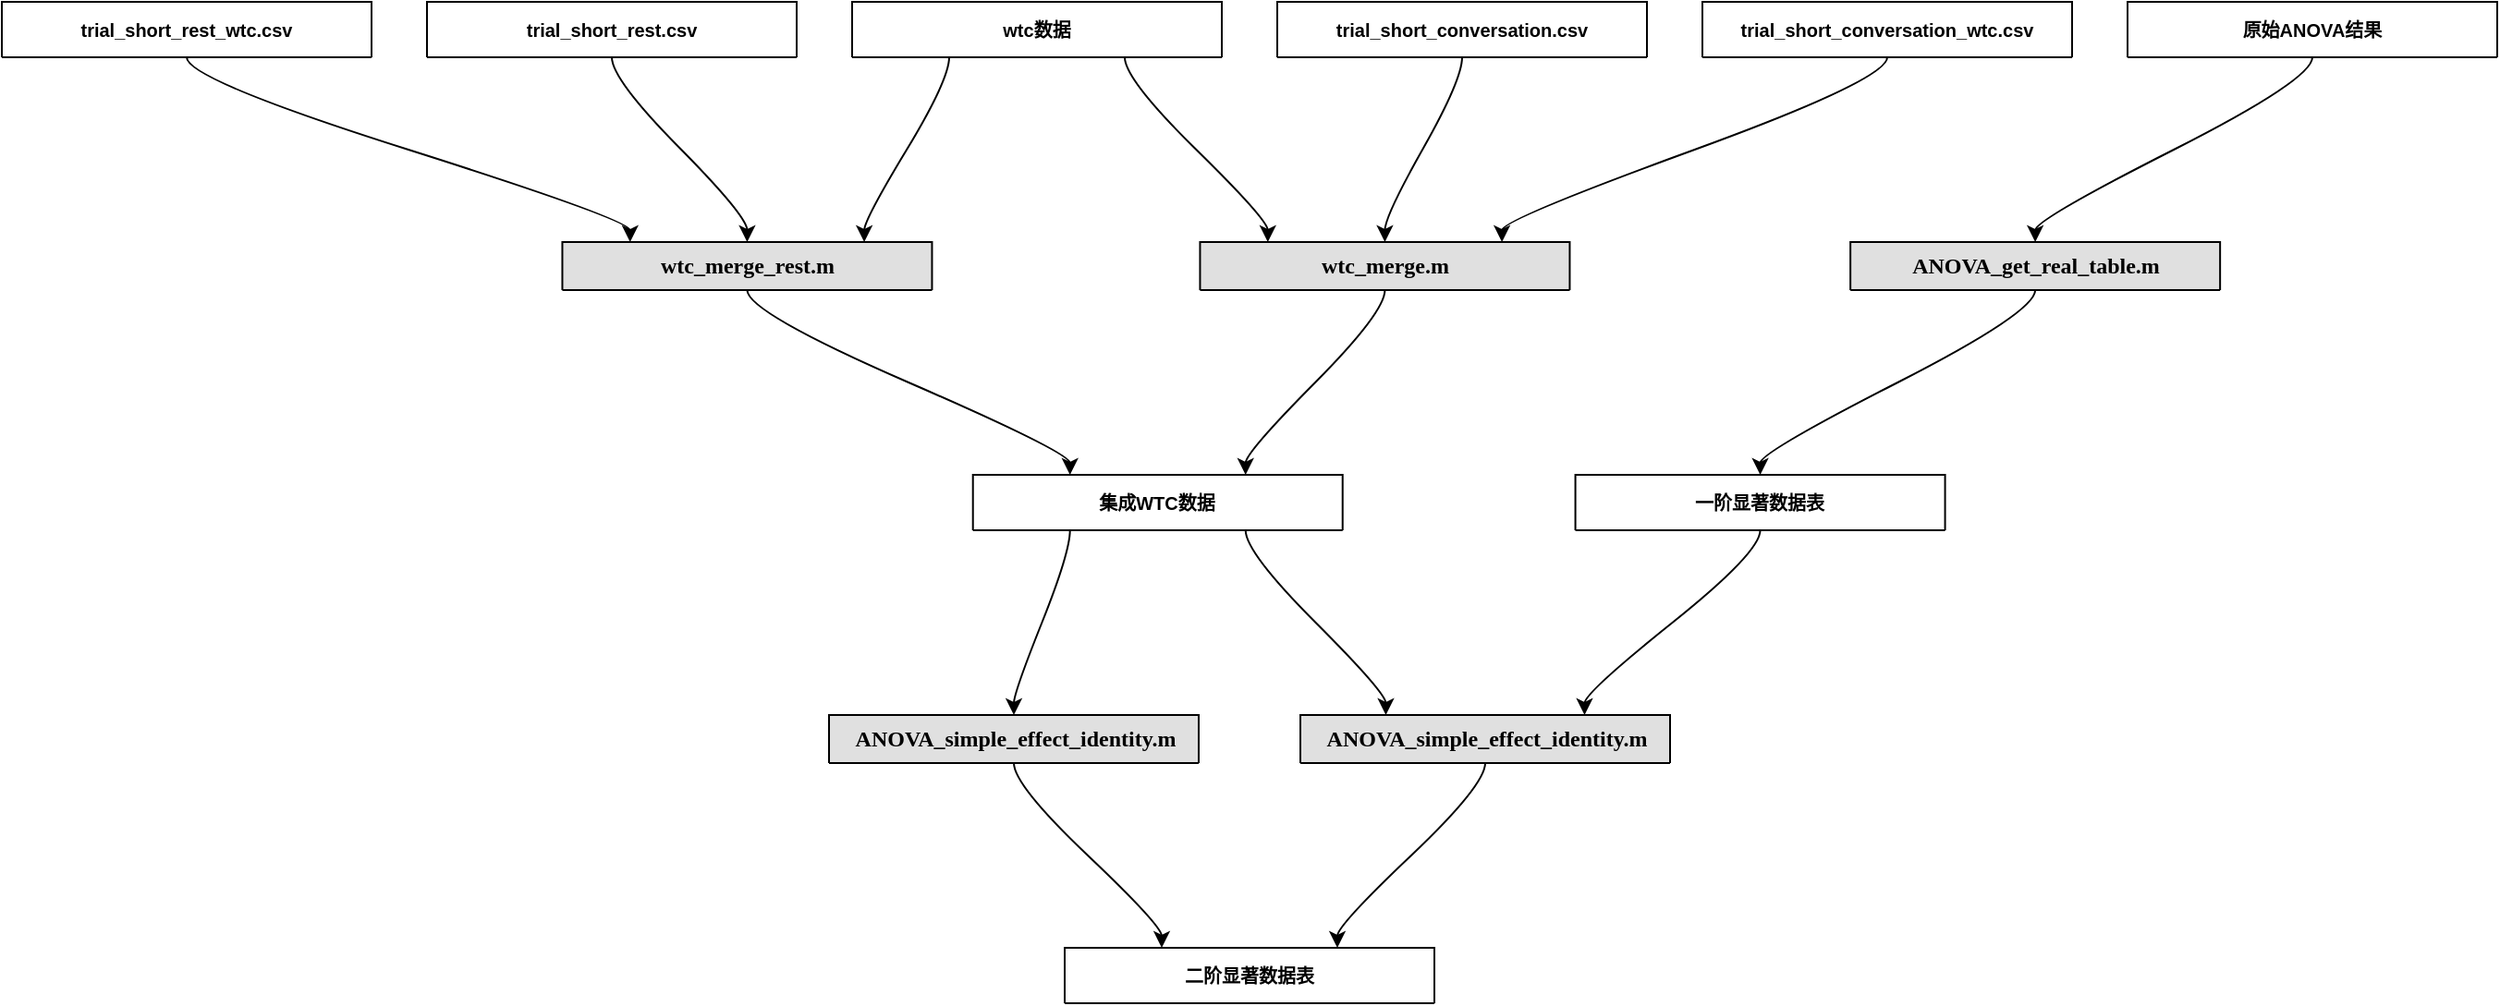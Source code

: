 <mxfile version="15.9.4" type="github">
  <diagram name="Page-1" id="52a04d89-c75d-2922-d76d-85b35f80e030">
    <mxGraphModel dx="1395" dy="869" grid="1" gridSize="10" guides="1" tooltips="1" connect="1" arrows="1" fold="1" page="1" pageScale="1" pageWidth="1100" pageHeight="850" background="none" math="0" shadow="0">
      <root>
        <mxCell id="0" />
        <mxCell id="1" parent="0" />
        <mxCell id="sphz6j1oBzilMwv7ZF1X-43" style="edgeStyle=orthogonalEdgeStyle;rounded=0;orthogonalLoop=1;jettySize=auto;html=1;orthogonal=1;elbow=vertical;curved=1;noEdgeStyle=1;" edge="1" parent="1" source="JplWnELaZJ_1SYTGNvaw-16" target="sphz6j1oBzilMwv7ZF1X-17">
          <mxGeometry relative="1" as="geometry">
            <Array as="points">
              <mxPoint x="748.223" y="168" />
              <mxPoint x="672.861" y="244" />
            </Array>
          </mxGeometry>
        </mxCell>
        <mxCell id="JplWnELaZJ_1SYTGNvaw-16" value="&lt;b&gt;wtc_merge.m&lt;/b&gt;" style="swimlane;html=1;fontStyle=0;childLayout=stackLayout;horizontal=1;startSize=26;fillColor=#e0e0e0;horizontalStack=0;resizeParent=1;resizeLast=0;collapsible=1;marginBottom=0;swimlaneFillColor=#ffffff;align=center;rounded=1;shadow=0;comic=0;labelBackgroundColor=none;strokeWidth=1;fontFamily=Verdana;fontSize=12" parent="1" vertex="1" collapsed="1">
          <mxGeometry x="648.223" y="130" width="200" height="26" as="geometry">
            <mxRectangle x="672.5" y="170" width="200" height="100" as="alternateBounds" />
          </mxGeometry>
        </mxCell>
        <mxCell id="JplWnELaZJ_1SYTGNvaw-17" value="所有被试数据按照条件和lag合并到一个文件" style="text;html=1;strokeColor=none;fillColor=none;spacingLeft=4;spacingRight=4;whiteSpace=wrap;overflow=hidden;rotatable=0;points=[[0,0.5],[1,0.5]];portConstraint=eastwest;align=center;" parent="JplWnELaZJ_1SYTGNvaw-16" vertex="1">
          <mxGeometry y="26" width="200" height="74" as="geometry" />
        </mxCell>
        <mxCell id="sphz6j1oBzilMwv7ZF1X-34" style="edgeStyle=orthogonalEdgeStyle;rounded=0;orthogonalLoop=1;jettySize=auto;html=1;orthogonal=1;elbow=vertical;curved=1;noEdgeStyle=1;" edge="1" parent="1" source="sphz6j1oBzilMwv7ZF1X-1" target="sphz6j1oBzilMwv7ZF1X-20">
          <mxGeometry relative="1" as="geometry">
            <Array as="points">
              <mxPoint x="512.5" y="42" />
              <mxPoint x="466.556" y="118" />
            </Array>
          </mxGeometry>
        </mxCell>
        <mxCell id="sphz6j1oBzilMwv7ZF1X-39" style="edgeStyle=orthogonalEdgeStyle;rounded=0;orthogonalLoop=1;jettySize=auto;html=1;orthogonal=1;elbow=vertical;curved=1;noEdgeStyle=1;" edge="1" parent="1" source="sphz6j1oBzilMwv7ZF1X-1" target="JplWnELaZJ_1SYTGNvaw-16">
          <mxGeometry relative="1" as="geometry">
            <Array as="points">
              <mxPoint x="607.5" y="42" />
              <mxPoint x="684.889" y="118" />
            </Array>
          </mxGeometry>
        </mxCell>
        <mxCell id="sphz6j1oBzilMwv7ZF1X-1" value="wtc数据" style="swimlane;fontStyle=1;childLayout=stackLayout;horizontal=1;startSize=30;horizontalStack=0;resizeParent=1;resizeParentMax=0;resizeLast=0;collapsible=1;marginBottom=0;swimlaneLine=1;glass=0;sketch=0;shadow=0;gradientColor=none;swimlaneFillColor=none;whiteSpace=wrap;fontSize=10;html=0;" vertex="1" collapsed="1" parent="1">
          <mxGeometry x="460" width="200" height="30" as="geometry">
            <mxRectangle x="500" y="40" width="200" height="130" as="alternateBounds" />
          </mxGeometry>
        </mxCell>
        <mxCell id="sphz6j1oBzilMwv7ZF1X-2" value="说明：原始wtc数据，，包含ch x fs 信息，" style="text;strokeColor=none;fillColor=none;align=left;verticalAlign=middle;spacingLeft=4;spacingRight=4;overflow=hidden;points=[[0,0.5],[1,0.5]];portConstraint=eastwest;rotatable=0;fontStyle=0;whiteSpace=wrap;fontSize=10;html=0;aspect=fixed;" vertex="1" parent="sphz6j1oBzilMwv7ZF1X-1">
          <mxGeometry y="30" width="200" height="50" as="geometry" />
        </mxCell>
        <mxCell id="sphz6j1oBzilMwv7ZF1X-3" value="结构：每个被试文件夹下wtc文件夹，每个lag一个文件夹，文件夹内有五个条件的mat文件尾缀为WTC" style="text;strokeColor=none;fillColor=none;align=left;verticalAlign=middle;spacingLeft=4;spacingRight=4;overflow=hidden;points=[[0,0.5],[1,0.5]];portConstraint=eastwest;rotatable=0;fontStyle=0;whiteSpace=wrap;fontSize=10;html=0;aspect=fixed;" vertex="1" parent="sphz6j1oBzilMwv7ZF1X-1">
          <mxGeometry y="80" width="200" height="50" as="geometry" />
        </mxCell>
        <mxCell id="sphz6j1oBzilMwv7ZF1X-36" style="edgeStyle=orthogonalEdgeStyle;rounded=0;orthogonalLoop=1;jettySize=auto;html=1;orthogonal=1;elbow=vertical;curved=1;noEdgeStyle=1;" edge="1" parent="1" source="JplWnELaZJ_1SYTGNvaw-7" target="sphz6j1oBzilMwv7ZF1X-20">
          <mxGeometry relative="1" as="geometry">
            <Array as="points">
              <mxPoint x="100" y="42" />
              <mxPoint x="339.889" y="118" />
            </Array>
          </mxGeometry>
        </mxCell>
        <mxCell id="JplWnELaZJ_1SYTGNvaw-7" value="trial_short_rest_wtc.csv" style="swimlane;fontStyle=1;childLayout=stackLayout;horizontal=1;startSize=30;horizontalStack=0;resizeParent=1;resizeParentMax=0;resizeLast=0;collapsible=1;marginBottom=0;swimlaneLine=1;glass=0;sketch=0;shadow=0;gradientColor=none;swimlaneFillColor=none;whiteSpace=wrap;fontSize=10;" parent="1" vertex="1" collapsed="1">
          <mxGeometry width="200" height="30" as="geometry">
            <mxRectangle x="40" y="40" width="200" height="130" as="alternateBounds" />
          </mxGeometry>
        </mxCell>
        <mxCell id="JplWnELaZJ_1SYTGNvaw-8" value="说明：wtc trial水平的信息，多了lag维度，包含wtc文件名" style="text;strokeColor=none;fillColor=none;align=left;verticalAlign=middle;spacingLeft=4;spacingRight=4;overflow=hidden;points=[[0,0.5],[1,0.5]];portConstraint=eastwest;rotatable=0;fontStyle=0;whiteSpace=wrap;fontSize=10;" parent="JplWnELaZJ_1SYTGNvaw-7" vertex="1">
          <mxGeometry y="30" width="200" height="50" as="geometry" />
        </mxCell>
        <mxCell id="JplWnELaZJ_1SYTGNvaw-9" value="结构：functionT文件夹" style="text;strokeColor=none;fillColor=none;align=left;verticalAlign=middle;spacingLeft=4;spacingRight=4;overflow=hidden;points=[[0,0.5],[1,0.5]];portConstraint=eastwest;rotatable=0;fontStyle=0;whiteSpace=wrap;fontSize=10;" parent="JplWnELaZJ_1SYTGNvaw-7" vertex="1">
          <mxGeometry y="80" width="200" height="50" as="geometry" />
        </mxCell>
        <mxCell id="sphz6j1oBzilMwv7ZF1X-40" style="edgeStyle=orthogonalEdgeStyle;rounded=0;orthogonalLoop=1;jettySize=auto;html=1;orthogonal=1;elbow=vertical;curved=1;noEdgeStyle=1;" edge="1" parent="1" source="sphz6j1oBzilMwv7ZF1X-4" target="JplWnELaZJ_1SYTGNvaw-16">
          <mxGeometry relative="1" as="geometry">
            <Array as="points">
              <mxPoint x="790" y="42" />
              <mxPoint x="748.223" y="116" />
            </Array>
          </mxGeometry>
        </mxCell>
        <mxCell id="sphz6j1oBzilMwv7ZF1X-4" value="trial_short_conversation.csv" style="swimlane;fontStyle=1;childLayout=stackLayout;horizontal=1;startSize=30;horizontalStack=0;resizeParent=1;resizeParentMax=0;resizeLast=0;collapsible=1;marginBottom=0;swimlaneLine=1;glass=0;sketch=0;shadow=0;gradientColor=none;swimlaneFillColor=none;whiteSpace=wrap;fontSize=10;html=0;" vertex="1" collapsed="1" parent="1">
          <mxGeometry x="690" width="200" height="30" as="geometry">
            <mxRectangle x="730" y="40" width="200" height="130" as="alternateBounds" />
          </mxGeometry>
        </mxCell>
        <mxCell id="sphz6j1oBzilMwv7ZF1X-5" value="说明：行为trial水平的行为信息，包含trait数据和nirs文件名" style="text;strokeColor=none;fillColor=none;align=left;verticalAlign=middle;spacingLeft=4;spacingRight=4;overflow=hidden;points=[[0,0.5],[1,0.5]];portConstraint=eastwest;rotatable=0;fontStyle=0;whiteSpace=wrap;fontSize=10;html=0;aspect=fixed;" vertex="1" parent="sphz6j1oBzilMwv7ZF1X-4">
          <mxGeometry y="30" width="200" height="50" as="geometry" />
        </mxCell>
        <mxCell id="sphz6j1oBzilMwv7ZF1X-6" value="结构：functionT文件夹" style="text;strokeColor=none;fillColor=none;align=left;verticalAlign=middle;spacingLeft=4;spacingRight=4;overflow=hidden;points=[[0,0.5],[1,0.5]];portConstraint=eastwest;rotatable=0;fontStyle=0;whiteSpace=wrap;fontSize=10;html=0;aspect=fixed;" vertex="1" parent="sphz6j1oBzilMwv7ZF1X-4">
          <mxGeometry y="80" width="200" height="50" as="geometry" />
        </mxCell>
        <mxCell id="sphz6j1oBzilMwv7ZF1X-35" style="edgeStyle=orthogonalEdgeStyle;rounded=0;orthogonalLoop=1;jettySize=auto;html=1;orthogonal=1;elbow=vertical;curved=1;noEdgeStyle=1;" edge="1" parent="1" source="sphz6j1oBzilMwv7ZF1X-8" target="sphz6j1oBzilMwv7ZF1X-20">
          <mxGeometry relative="1" as="geometry">
            <Array as="points">
              <mxPoint x="330" y="42" />
              <mxPoint x="403.223" y="116" />
            </Array>
          </mxGeometry>
        </mxCell>
        <mxCell id="sphz6j1oBzilMwv7ZF1X-8" value="trial_short_rest.csv" style="swimlane;fontStyle=1;childLayout=stackLayout;horizontal=1;startSize=30;horizontalStack=0;resizeParent=1;resizeParentMax=0;resizeLast=0;collapsible=1;marginBottom=0;swimlaneLine=1;glass=0;sketch=0;shadow=0;gradientColor=none;swimlaneFillColor=none;whiteSpace=wrap;fontSize=10;html=0;" vertex="1" collapsed="1" parent="1">
          <mxGeometry x="230" width="200" height="30" as="geometry">
            <mxRectangle x="270" y="40" width="200" height="130" as="alternateBounds" />
          </mxGeometry>
        </mxCell>
        <mxCell id="sphz6j1oBzilMwv7ZF1X-9" value="说明：行为trial水平的行为信息，包含trait数据，在rest中只是索引" style="text;strokeColor=none;fillColor=none;align=left;verticalAlign=middle;spacingLeft=4;spacingRight=4;overflow=hidden;points=[[0,0.5],[1,0.5]];portConstraint=eastwest;rotatable=0;fontStyle=0;whiteSpace=wrap;fontSize=10;html=0;aspect=fixed;" vertex="1" parent="sphz6j1oBzilMwv7ZF1X-8">
          <mxGeometry y="30" width="200" height="50" as="geometry" />
        </mxCell>
        <mxCell id="sphz6j1oBzilMwv7ZF1X-10" value="结构：functionT文件夹" style="text;strokeColor=none;fillColor=none;align=left;verticalAlign=middle;spacingLeft=4;spacingRight=4;overflow=hidden;points=[[0,0.5],[1,0.5]];portConstraint=eastwest;rotatable=0;fontStyle=0;whiteSpace=wrap;fontSize=10;html=0;aspect=fixed;" vertex="1" parent="sphz6j1oBzilMwv7ZF1X-8">
          <mxGeometry y="80" width="200" height="50" as="geometry" />
        </mxCell>
        <mxCell id="sphz6j1oBzilMwv7ZF1X-41" style="edgeStyle=orthogonalEdgeStyle;rounded=0;orthogonalLoop=1;jettySize=auto;html=1;orthogonal=1;elbow=vertical;curved=1;noEdgeStyle=1;" edge="1" parent="1" source="sphz6j1oBzilMwv7ZF1X-11" target="JplWnELaZJ_1SYTGNvaw-16">
          <mxGeometry relative="1" as="geometry">
            <Array as="points">
              <mxPoint x="1020" y="42" />
              <mxPoint x="811.556" y="118" />
            </Array>
          </mxGeometry>
        </mxCell>
        <mxCell id="sphz6j1oBzilMwv7ZF1X-11" value="trial_short_conversation_wtc.csv" style="swimlane;fontStyle=1;childLayout=stackLayout;horizontal=1;startSize=30;horizontalStack=0;resizeParent=1;resizeParentMax=0;resizeLast=0;collapsible=1;marginBottom=0;swimlaneLine=1;glass=0;sketch=0;shadow=0;gradientColor=none;swimlaneFillColor=none;whiteSpace=wrap;fontSize=10;html=0;" vertex="1" collapsed="1" parent="1">
          <mxGeometry x="920" width="200" height="30" as="geometry">
            <mxRectangle x="960" y="40" width="200" height="130" as="alternateBounds" />
          </mxGeometry>
        </mxCell>
        <mxCell id="sphz6j1oBzilMwv7ZF1X-12" value="说明：wtc trial水平的信息，多了lag维度，包含wtc文件名" style="text;strokeColor=none;fillColor=none;align=left;verticalAlign=middle;spacingLeft=4;spacingRight=4;overflow=hidden;points=[[0,0.5],[1,0.5]];portConstraint=eastwest;rotatable=0;fontStyle=0;whiteSpace=wrap;fontSize=10;html=0;aspect=fixed;" vertex="1" parent="sphz6j1oBzilMwv7ZF1X-11">
          <mxGeometry y="30" width="200" height="50" as="geometry" />
        </mxCell>
        <mxCell id="sphz6j1oBzilMwv7ZF1X-13" value="结构：functionT文件夹" style="text;strokeColor=none;fillColor=none;align=left;verticalAlign=middle;spacingLeft=4;spacingRight=4;overflow=hidden;points=[[0,0.5],[1,0.5]];portConstraint=eastwest;rotatable=0;fontStyle=0;whiteSpace=wrap;fontSize=10;html=0;aspect=fixed;" vertex="1" parent="sphz6j1oBzilMwv7ZF1X-11">
          <mxGeometry y="80" width="200" height="50" as="geometry" />
        </mxCell>
        <mxCell id="sphz6j1oBzilMwv7ZF1X-57" style="edgeStyle=orthogonalEdgeStyle;rounded=0;orthogonalLoop=1;jettySize=auto;html=1;orthogonal=1;elbow=vertical;curved=1;noEdgeStyle=1;" edge="1" parent="1" source="sphz6j1oBzilMwv7ZF1X-17" target="sphz6j1oBzilMwv7ZF1X-50">
          <mxGeometry relative="1" as="geometry">
            <Array as="points">
              <mxPoint x="672.861" y="298" />
              <mxPoint x="748.75" y="374" />
            </Array>
          </mxGeometry>
        </mxCell>
        <mxCell id="sphz6j1oBzilMwv7ZF1X-66" style="edgeStyle=orthogonalEdgeStyle;rounded=0;orthogonalLoop=1;jettySize=auto;html=1;orthogonal=1;elbow=vertical;curved=1;noEdgeStyle=1;" edge="1" parent="1" source="sphz6j1oBzilMwv7ZF1X-17" target="sphz6j1oBzilMwv7ZF1X-62">
          <mxGeometry relative="1" as="geometry">
            <Array as="points">
              <mxPoint x="577.861" y="298" />
              <mxPoint x="547.5" y="374" />
            </Array>
          </mxGeometry>
        </mxCell>
        <mxCell id="sphz6j1oBzilMwv7ZF1X-17" value="集成WTC数据" style="swimlane;fontStyle=1;childLayout=stackLayout;horizontal=1;startSize=30;horizontalStack=0;resizeParent=1;resizeParentMax=0;resizeLast=0;collapsible=1;marginBottom=0;swimlaneLine=1;glass=0;sketch=0;shadow=0;gradientColor=none;swimlaneFillColor=none;whiteSpace=wrap;fontSize=10;html=0;" vertex="1" collapsed="1" parent="1">
          <mxGeometry x="525.361" y="256" width="200" height="30" as="geometry">
            <mxRectangle x="500" y="296" width="200" height="130" as="alternateBounds" />
          </mxGeometry>
        </mxCell>
        <mxCell id="sphz6j1oBzilMwv7ZF1X-18" value="说明：每个条件和lag下所有被试的数据，插补但为fisherz" style="text;strokeColor=none;fillColor=none;align=left;verticalAlign=middle;spacingLeft=4;spacingRight=4;overflow=hidden;points=[[0,0.5],[1,0.5]];portConstraint=eastwest;rotatable=0;fontStyle=0;whiteSpace=wrap;fontSize=10;html=0;aspect=fixed;" vertex="1" parent="sphz6j1oBzilMwv7ZF1X-17">
          <mxGeometry y="30" width="200" height="50" as="geometry" />
        </mxCell>
        <mxCell id="sphz6j1oBzilMwv7ZF1X-19" value="结构：wtc_result文件夹" style="text;strokeColor=none;fillColor=none;align=left;verticalAlign=middle;spacingLeft=4;spacingRight=4;overflow=hidden;points=[[0,0.5],[1,0.5]];portConstraint=eastwest;rotatable=0;fontStyle=0;whiteSpace=wrap;fontSize=10;html=0;aspect=fixed;" vertex="1" parent="sphz6j1oBzilMwv7ZF1X-17">
          <mxGeometry y="80" width="200" height="50" as="geometry" />
        </mxCell>
        <mxCell id="sphz6j1oBzilMwv7ZF1X-42" style="edgeStyle=orthogonalEdgeStyle;rounded=0;orthogonalLoop=1;jettySize=auto;html=1;orthogonal=1;elbow=vertical;curved=1;noEdgeStyle=1;" edge="1" parent="1" source="sphz6j1oBzilMwv7ZF1X-20" target="sphz6j1oBzilMwv7ZF1X-17">
          <mxGeometry relative="1" as="geometry">
            <Array as="points">
              <mxPoint x="403.223" y="168" />
              <mxPoint x="577.861" y="244" />
            </Array>
          </mxGeometry>
        </mxCell>
        <mxCell id="sphz6j1oBzilMwv7ZF1X-20" value="&lt;b&gt;wtc_merge_rest.m&lt;/b&gt;" style="swimlane;html=1;fontStyle=0;childLayout=stackLayout;horizontal=1;startSize=26;fillColor=#e0e0e0;horizontalStack=0;resizeParent=1;resizeLast=0;collapsible=1;marginBottom=0;swimlaneFillColor=#ffffff;align=center;rounded=1;shadow=0;comic=0;labelBackgroundColor=none;strokeWidth=1;fontFamily=Verdana;fontSize=12" vertex="1" collapsed="1" parent="1">
          <mxGeometry x="303.223" y="130" width="200" height="26" as="geometry">
            <mxRectangle x="327.5" y="170" width="200" height="100" as="alternateBounds" />
          </mxGeometry>
        </mxCell>
        <mxCell id="sphz6j1oBzilMwv7ZF1X-21" value="所有被试数据按照条件和lag合并到一个文件" style="text;html=1;strokeColor=none;fillColor=none;spacingLeft=4;spacingRight=4;whiteSpace=wrap;overflow=hidden;rotatable=0;points=[[0,0.5],[1,0.5]];portConstraint=eastwest;align=center;" vertex="1" parent="sphz6j1oBzilMwv7ZF1X-20">
          <mxGeometry y="26" width="200" height="74" as="geometry" />
        </mxCell>
        <mxCell id="sphz6j1oBzilMwv7ZF1X-49" style="edgeStyle=orthogonalEdgeStyle;rounded=0;orthogonalLoop=1;jettySize=auto;html=1;orthogonal=1;elbow=vertical;curved=1;noEdgeStyle=1;" edge="1" parent="1" source="sphz6j1oBzilMwv7ZF1X-44" target="sphz6j1oBzilMwv7ZF1X-47">
          <mxGeometry relative="1" as="geometry">
            <Array as="points">
              <mxPoint x="1250" y="42" />
              <mxPoint x="1100.068" y="118" />
            </Array>
          </mxGeometry>
        </mxCell>
        <mxCell id="sphz6j1oBzilMwv7ZF1X-44" value="原始ANOVA结果" style="swimlane;fontStyle=1;childLayout=stackLayout;horizontal=1;startSize=30;horizontalStack=0;resizeParent=1;resizeParentMax=0;resizeLast=0;collapsible=1;marginBottom=0;swimlaneLine=1;glass=0;sketch=0;shadow=0;gradientColor=none;swimlaneFillColor=none;whiteSpace=wrap;fontSize=10;html=0;" vertex="1" collapsed="1" parent="1">
          <mxGeometry x="1150" width="200" height="30" as="geometry">
            <mxRectangle x="150" y="296" width="200" height="130" as="alternateBounds" />
          </mxGeometry>
        </mxCell>
        <mxCell id="sphz6j1oBzilMwv7ZF1X-45" value="说明：使用前期脚本计算得到的ANOVA结果，和新脚本略有偏差" style="text;strokeColor=none;fillColor=none;align=left;verticalAlign=middle;spacingLeft=4;spacingRight=4;overflow=hidden;points=[[0,0.5],[1,0.5]];portConstraint=eastwest;rotatable=0;fontStyle=0;whiteSpace=wrap;fontSize=10;html=0;aspect=fixed;" vertex="1" parent="sphz6j1oBzilMwv7ZF1X-44">
          <mxGeometry y="30" width="200" height="50" as="geometry" />
        </mxCell>
        <mxCell id="sphz6j1oBzilMwv7ZF1X-46" value="结构：separate_language/real" style="text;strokeColor=none;fillColor=none;align=left;verticalAlign=middle;spacingLeft=4;spacingRight=4;overflow=hidden;points=[[0,0.5],[1,0.5]];portConstraint=eastwest;rotatable=0;fontStyle=0;whiteSpace=wrap;fontSize=10;html=0;aspect=fixed;" vertex="1" parent="sphz6j1oBzilMwv7ZF1X-44">
          <mxGeometry y="80" width="200" height="50" as="geometry" />
        </mxCell>
        <mxCell id="sphz6j1oBzilMwv7ZF1X-55" style="edgeStyle=orthogonalEdgeStyle;rounded=0;orthogonalLoop=1;jettySize=auto;html=1;orthogonal=1;elbow=vertical;curved=1;noEdgeStyle=1;" edge="1" parent="1" source="sphz6j1oBzilMwv7ZF1X-47" target="sphz6j1oBzilMwv7ZF1X-52">
          <mxGeometry relative="1" as="geometry">
            <Array as="points">
              <mxPoint x="1100.068" y="168" />
              <mxPoint x="951.284" y="244" />
            </Array>
          </mxGeometry>
        </mxCell>
        <mxCell id="sphz6j1oBzilMwv7ZF1X-47" value="&lt;b&gt;ANOVA_get_real_table.m&lt;/b&gt;" style="swimlane;html=1;fontStyle=0;childLayout=stackLayout;horizontal=1;startSize=26;fillColor=#e0e0e0;horizontalStack=0;resizeParent=1;resizeLast=0;collapsible=1;marginBottom=0;swimlaneFillColor=#ffffff;align=center;rounded=1;shadow=0;comic=0;labelBackgroundColor=none;strokeWidth=1;fontFamily=Verdana;fontSize=12" vertex="1" collapsed="1" parent="1">
          <mxGeometry x="1000.068" y="130" width="200" height="26" as="geometry">
            <mxRectangle x="290" y="400" width="200" height="100" as="alternateBounds" />
          </mxGeometry>
        </mxCell>
        <mxCell id="sphz6j1oBzilMwv7ZF1X-48" value="通过bandSelectFmap函数找到汉语条件下所有显著的cluster" style="text;html=1;strokeColor=none;fillColor=none;spacingLeft=4;spacingRight=4;whiteSpace=wrap;overflow=hidden;rotatable=0;points=[[0,0.5],[1,0.5]];portConstraint=eastwest;align=center;" vertex="1" parent="sphz6j1oBzilMwv7ZF1X-47">
          <mxGeometry y="26" width="200" height="74" as="geometry" />
        </mxCell>
        <mxCell id="sphz6j1oBzilMwv7ZF1X-61" style="edgeStyle=orthogonalEdgeStyle;rounded=0;orthogonalLoop=1;jettySize=auto;html=1;orthogonal=1;elbow=vertical;curved=1;noEdgeStyle=1;" edge="1" parent="1" source="sphz6j1oBzilMwv7ZF1X-50" target="sphz6j1oBzilMwv7ZF1X-58">
          <mxGeometry relative="1" as="geometry">
            <Array as="points">
              <mxPoint x="802.5" y="424" />
              <mxPoint x="722.5" y="500" />
            </Array>
          </mxGeometry>
        </mxCell>
        <mxCell id="sphz6j1oBzilMwv7ZF1X-50" value="&lt;b&gt;ANOVA_simple_effect_identity.m&lt;/b&gt;" style="swimlane;html=1;fontStyle=0;childLayout=stackLayout;horizontal=1;startSize=26;fillColor=#e0e0e0;horizontalStack=0;resizeParent=1;resizeLast=0;collapsible=1;marginBottom=0;swimlaneFillColor=#ffffff;align=center;rounded=1;shadow=0;comic=0;labelBackgroundColor=none;strokeWidth=1;fontFamily=Verdana;fontSize=12" vertex="1" collapsed="1" parent="1">
          <mxGeometry x="702.5" y="386" width="200" height="26" as="geometry">
            <mxRectangle x="960.612" y="386" width="200" height="100" as="alternateBounds" />
          </mxGeometry>
        </mxCell>
        <mxCell id="sphz6j1oBzilMwv7ZF1X-51" value="卡一个threshold取一部分显著结果，计算使用新的ANOVA脚本在cluster水平计算交互作用" style="text;html=1;strokeColor=none;fillColor=none;spacingLeft=4;spacingRight=4;whiteSpace=wrap;overflow=hidden;rotatable=0;points=[[0,0.5],[1,0.5]];portConstraint=eastwest;align=center;" vertex="1" parent="sphz6j1oBzilMwv7ZF1X-50">
          <mxGeometry y="26" width="200" height="74" as="geometry" />
        </mxCell>
        <mxCell id="sphz6j1oBzilMwv7ZF1X-56" style="edgeStyle=orthogonalEdgeStyle;rounded=0;orthogonalLoop=1;jettySize=auto;html=1;orthogonal=1;elbow=vertical;curved=1;noEdgeStyle=1;" edge="1" parent="1" source="sphz6j1oBzilMwv7ZF1X-52" target="sphz6j1oBzilMwv7ZF1X-50">
          <mxGeometry relative="1" as="geometry">
            <Array as="points">
              <mxPoint x="951.284" y="298" />
              <mxPoint x="856.25" y="374" />
            </Array>
          </mxGeometry>
        </mxCell>
        <mxCell id="sphz6j1oBzilMwv7ZF1X-52" value="一阶显著数据表" style="swimlane;fontStyle=1;childLayout=stackLayout;horizontal=1;startSize=30;horizontalStack=0;resizeParent=1;resizeParentMax=0;resizeLast=0;collapsible=1;marginBottom=0;swimlaneLine=1;glass=0;sketch=0;shadow=0;gradientColor=none;swimlaneFillColor=none;whiteSpace=wrap;fontSize=10;html=0;" vertex="1" collapsed="1" parent="1">
          <mxGeometry x="851.284" y="256" width="200" height="30" as="geometry">
            <mxRectangle x="851.284" y="256" width="200" height="130" as="alternateBounds" />
          </mxGeometry>
        </mxCell>
        <mxCell id="sphz6j1oBzilMwv7ZF1X-53" value="说明：中文条件下关心效应下所有显著的结果的table" style="text;strokeColor=none;fillColor=none;align=left;verticalAlign=middle;spacingLeft=4;spacingRight=4;overflow=hidden;points=[[0,0.5],[1,0.5]];portConstraint=eastwest;rotatable=0;fontStyle=0;whiteSpace=wrap;fontSize=10;html=0;aspect=fixed;" vertex="1" parent="sphz6j1oBzilMwv7ZF1X-52">
          <mxGeometry y="30" width="200" height="50" as="geometry" />
        </mxCell>
        <mxCell id="sphz6j1oBzilMwv7ZF1X-54" value="结构：separate_language/real/main_effect" style="text;strokeColor=none;fillColor=none;align=left;verticalAlign=middle;spacingLeft=4;spacingRight=4;overflow=hidden;points=[[0,0.5],[1,0.5]];portConstraint=eastwest;rotatable=0;fontStyle=0;whiteSpace=wrap;fontSize=10;html=0;aspect=fixed;" vertex="1" parent="sphz6j1oBzilMwv7ZF1X-52">
          <mxGeometry y="80" width="200" height="50" as="geometry" />
        </mxCell>
        <mxCell id="sphz6j1oBzilMwv7ZF1X-58" value="二阶显著数据表" style="swimlane;fontStyle=1;childLayout=stackLayout;horizontal=1;startSize=30;horizontalStack=0;resizeParent=1;resizeParentMax=0;resizeLast=0;collapsible=1;marginBottom=0;swimlaneLine=1;glass=0;sketch=0;shadow=0;gradientColor=none;swimlaneFillColor=none;whiteSpace=wrap;fontSize=10;html=0;" vertex="1" collapsed="1" parent="1">
          <mxGeometry x="575" y="512" width="200" height="30" as="geometry">
            <mxRectangle x="575" y="512" width="200" height="130" as="alternateBounds" />
          </mxGeometry>
        </mxCell>
        <mxCell id="sphz6j1oBzilMwv7ZF1X-59" value="说明：包含最显著的简单效应的table，以及英语对应位置的结果" style="text;strokeColor=none;fillColor=none;align=left;verticalAlign=middle;spacingLeft=4;spacingRight=4;overflow=hidden;points=[[0,0.5],[1,0.5]];portConstraint=eastwest;rotatable=0;fontStyle=0;whiteSpace=wrap;fontSize=10;html=0;aspect=fixed;" vertex="1" parent="sphz6j1oBzilMwv7ZF1X-58">
          <mxGeometry y="30" width="200" height="50" as="geometry" />
        </mxCell>
        <mxCell id="sphz6j1oBzilMwv7ZF1X-60" value="结构：结构：separate_language/real/main_effect，尾缀多2nd" style="text;strokeColor=none;fillColor=none;align=left;verticalAlign=middle;spacingLeft=4;spacingRight=4;overflow=hidden;points=[[0,0.5],[1,0.5]];portConstraint=eastwest;rotatable=0;fontStyle=0;whiteSpace=wrap;fontSize=10;html=0;aspect=fixed;" vertex="1" parent="sphz6j1oBzilMwv7ZF1X-58">
          <mxGeometry y="80" width="200" height="50" as="geometry" />
        </mxCell>
        <mxCell id="sphz6j1oBzilMwv7ZF1X-64" style="edgeStyle=orthogonalEdgeStyle;rounded=0;orthogonalLoop=1;jettySize=auto;html=1;orthogonal=1;elbow=vertical;curved=1;noEdgeStyle=1;" edge="1" parent="1" source="sphz6j1oBzilMwv7ZF1X-62" target="sphz6j1oBzilMwv7ZF1X-58">
          <mxGeometry relative="1" as="geometry">
            <Array as="points">
              <mxPoint x="547.5" y="424" />
              <mxPoint x="627.5" y="500" />
            </Array>
          </mxGeometry>
        </mxCell>
        <mxCell id="sphz6j1oBzilMwv7ZF1X-62" value="&lt;b&gt;ANOVA_simple_effect_identity.m&lt;/b&gt;" style="swimlane;html=1;fontStyle=0;childLayout=stackLayout;horizontal=1;startSize=26;fillColor=#e0e0e0;horizontalStack=0;resizeParent=1;resizeLast=0;collapsible=1;marginBottom=0;swimlaneFillColor=#ffffff;align=center;rounded=1;shadow=0;comic=0;labelBackgroundColor=none;strokeWidth=1;fontFamily=Verdana;fontSize=12" vertex="1" collapsed="1" parent="1">
          <mxGeometry x="447.5" y="386" width="200" height="26" as="geometry">
            <mxRectangle x="960.612" y="386" width="200" height="100" as="alternateBounds" />
          </mxGeometry>
        </mxCell>
        <mxCell id="sphz6j1oBzilMwv7ZF1X-63" value="卡一个threshold取一部分显著结果，计算使用新的ANOVA脚本在cluster水平计算交互作用" style="text;html=1;strokeColor=none;fillColor=none;spacingLeft=4;spacingRight=4;whiteSpace=wrap;overflow=hidden;rotatable=0;points=[[0,0.5],[1,0.5]];portConstraint=eastwest;align=center;" vertex="1" parent="sphz6j1oBzilMwv7ZF1X-62">
          <mxGeometry y="26" width="200" height="74" as="geometry" />
        </mxCell>
      </root>
    </mxGraphModel>
  </diagram>
</mxfile>
